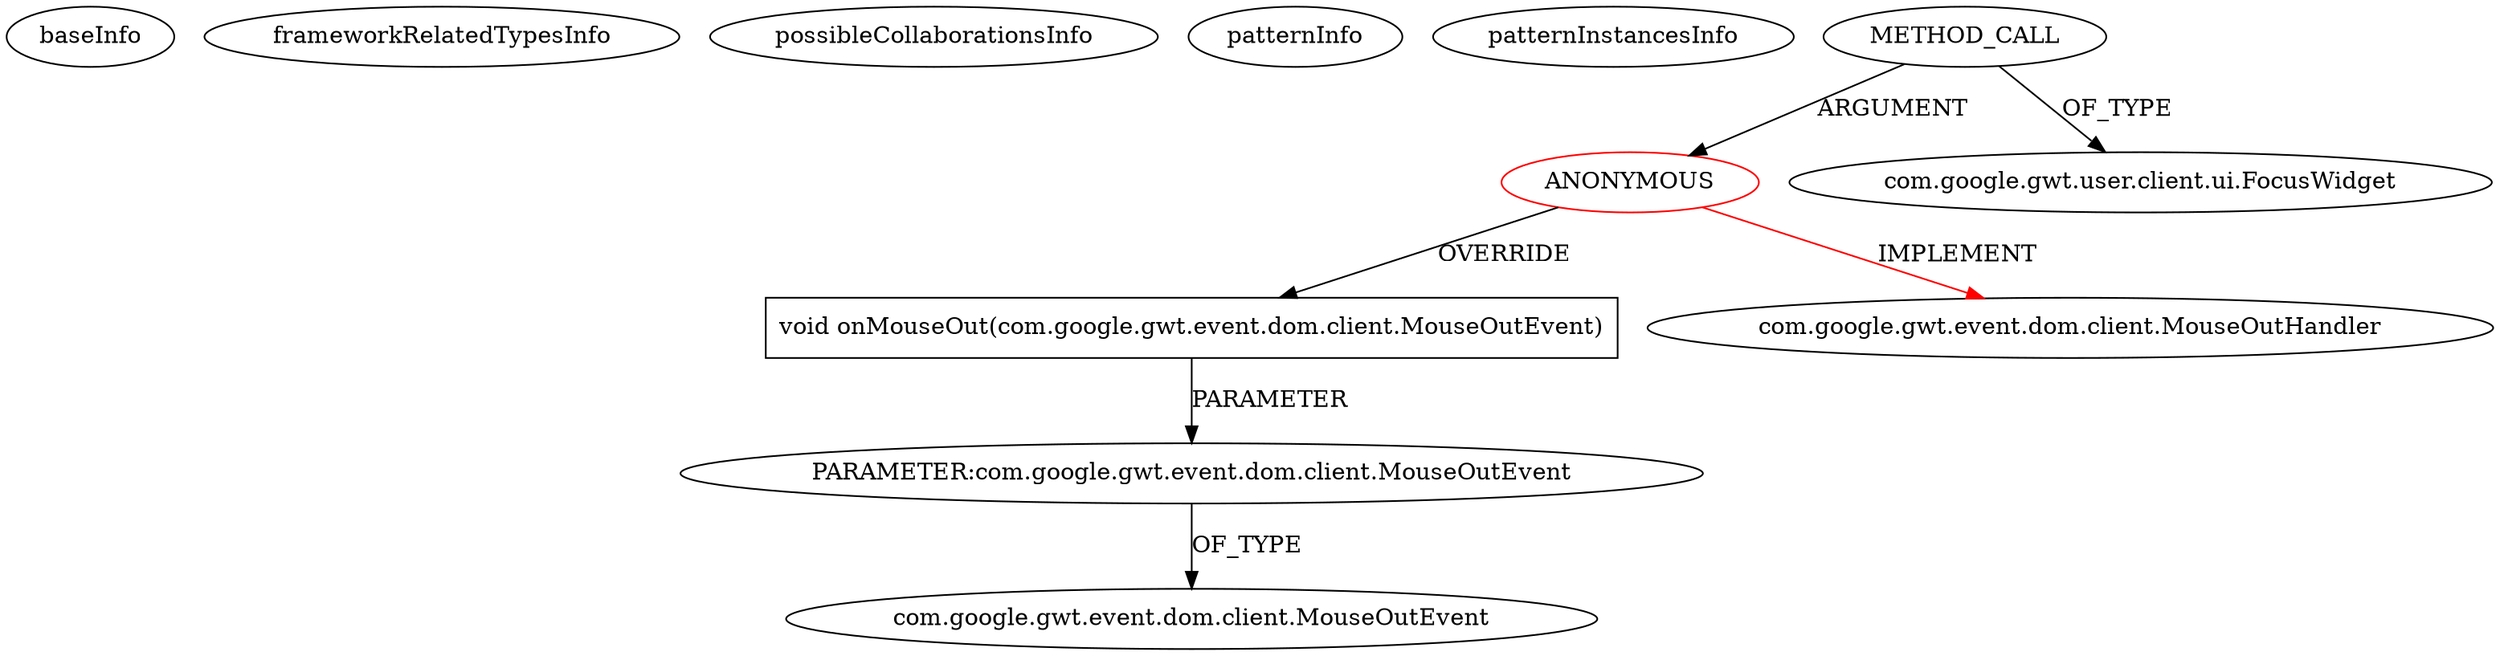 digraph {
baseInfo[graphId=987,category="pattern",isAnonymous=true,possibleRelation=false]
frameworkRelatedTypesInfo[0="com.google.gwt.event.dom.client.MouseOutHandler"]
possibleCollaborationsInfo[]
patternInfo[frequency=3.0,patternRootClient=0]
patternInstancesInfo[0="skavish-collaborative-paint~/skavish-collaborative-paint/collaborative-paint-master/src/com/acme/collpaint/client/page/CollPaintView.java~boolean prepareCanvas()~4501",1="lambourg-WebGallery~/lambourg-WebGallery/WebGallery-master/client/src/com/lambourg/webgallery/client/widgets/TitleBarIcon.java~void TitleBarIcon(com.google.gwt.resources.client.ImageResource,com.google.gwt.resources.client.ImageResource)~3590",2="ghillairet-gef-gwt~/ghillairet-gef-gwt/gef-gwt-master/src/main/java/org/eclipse/swt/widgets/Canvas.java~void Canvas(main.java.org.eclipse.swt.widgets.Composite,int)~1364"]
5[label="PARAMETER:com.google.gwt.event.dom.client.MouseOutEvent",vertexType="PARAMETER_DECLARATION",isFrameworkType=false]
6[label="com.google.gwt.event.dom.client.MouseOutEvent",vertexType="FRAMEWORK_CLASS_TYPE",isFrameworkType=false]
4[label="void onMouseOut(com.google.gwt.event.dom.client.MouseOutEvent)",vertexType="OVERRIDING_METHOD_DECLARATION",isFrameworkType=false,shape=box]
0[label="ANONYMOUS",vertexType="ROOT_ANONYMOUS_DECLARATION",isFrameworkType=false,color=red]
2[label="METHOD_CALL",vertexType="OUTSIDE_CALL",isFrameworkType=false]
1[label="com.google.gwt.event.dom.client.MouseOutHandler",vertexType="FRAMEWORK_INTERFACE_TYPE",isFrameworkType=false]
3[label="com.google.gwt.user.client.ui.FocusWidget",vertexType="FRAMEWORK_CLASS_TYPE",isFrameworkType=false]
4->5[label="PARAMETER"]
0->4[label="OVERRIDE"]
2->3[label="OF_TYPE"]
2->0[label="ARGUMENT"]
5->6[label="OF_TYPE"]
0->1[label="IMPLEMENT",color=red]
}
